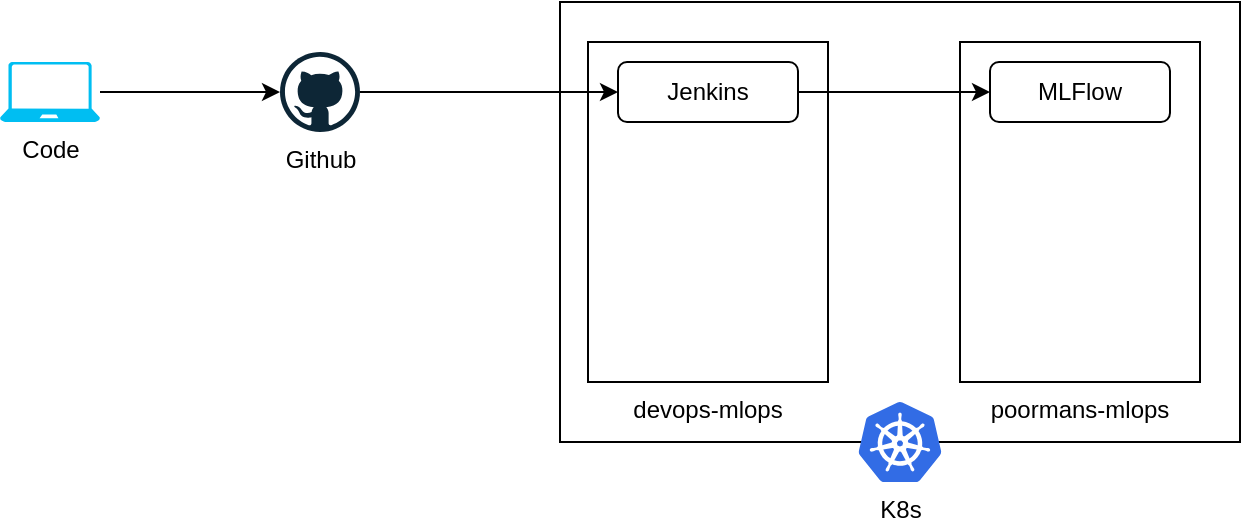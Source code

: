 <mxfile>
    <diagram name="Page-1" id="S2PuI7gsLmhFEggH8zbw">
        <mxGraphModel dx="1076" dy="593" grid="1" gridSize="10" guides="1" tooltips="1" connect="1" arrows="1" fold="1" page="1" pageScale="1" pageWidth="827" pageHeight="1169" math="0" shadow="0">
            <root>
                <mxCell id="0"/>
                <mxCell id="1" parent="0"/>
                <mxCell id="6" value="" style="rounded=0;whiteSpace=wrap;html=1;" vertex="1" parent="1">
                    <mxGeometry x="360" y="80" width="340" height="220" as="geometry"/>
                </mxCell>
                <mxCell id="3" value="Github" style="dashed=0;outlineConnect=0;html=1;align=center;labelPosition=center;verticalLabelPosition=bottom;verticalAlign=top;shape=mxgraph.weblogos.github" vertex="1" parent="1">
                    <mxGeometry x="220" y="105" width="40" height="40" as="geometry"/>
                </mxCell>
                <mxCell id="11" value="" style="edgeStyle=none;html=1;" edge="1" parent="1" source="4" target="3">
                    <mxGeometry relative="1" as="geometry"/>
                </mxCell>
                <mxCell id="4" value="Code" style="verticalLabelPosition=bottom;html=1;verticalAlign=top;align=center;strokeColor=none;fillColor=#00BEF2;shape=mxgraph.azure.laptop;pointerEvents=1;" vertex="1" parent="1">
                    <mxGeometry x="80" y="110" width="50" height="30" as="geometry"/>
                </mxCell>
                <mxCell id="5" value="K8s" style="sketch=0;aspect=fixed;html=1;points=[];align=center;image;fontSize=12;image=img/lib/mscae/Kubernetes.svg;" vertex="1" parent="1">
                    <mxGeometry x="509.16" y="280" width="41.67" height="40" as="geometry"/>
                </mxCell>
                <mxCell id="7" value="poormans-mlops" style="rounded=0;whiteSpace=wrap;html=1;labelPosition=center;verticalLabelPosition=bottom;align=center;verticalAlign=top;" vertex="1" parent="1">
                    <mxGeometry x="560" y="100" width="120" height="170" as="geometry"/>
                </mxCell>
                <mxCell id="2" value="MLFlow" style="rounded=1;whiteSpace=wrap;html=1;" vertex="1" parent="1">
                    <mxGeometry x="575" y="110" width="90" height="30" as="geometry"/>
                </mxCell>
                <mxCell id="8" value="devops-mlops" style="rounded=0;whiteSpace=wrap;html=1;labelPosition=center;verticalLabelPosition=bottom;align=center;verticalAlign=top;" vertex="1" parent="1">
                    <mxGeometry x="374" y="100" width="120" height="170" as="geometry"/>
                </mxCell>
                <mxCell id="9" value="Jenkins" style="rounded=1;whiteSpace=wrap;html=1;" vertex="1" parent="1">
                    <mxGeometry x="389" y="110" width="90" height="30" as="geometry"/>
                </mxCell>
                <mxCell id="10" value="" style="endArrow=classic;html=1;exitX=1;exitY=0.5;exitDx=0;exitDy=0;entryX=0;entryY=0.5;entryDx=0;entryDy=0;" edge="1" parent="1" source="9" target="2">
                    <mxGeometry width="50" height="50" relative="1" as="geometry">
                        <mxPoint x="520" y="70" as="sourcePoint"/>
                        <mxPoint x="570" y="20" as="targetPoint"/>
                    </mxGeometry>
                </mxCell>
                <mxCell id="12" value="" style="edgeStyle=none;html=1;entryX=0;entryY=0.5;entryDx=0;entryDy=0;" edge="1" parent="1" source="3" target="9">
                    <mxGeometry relative="1" as="geometry"/>
                </mxCell>
            </root>
        </mxGraphModel>
    </diagram>
</mxfile>